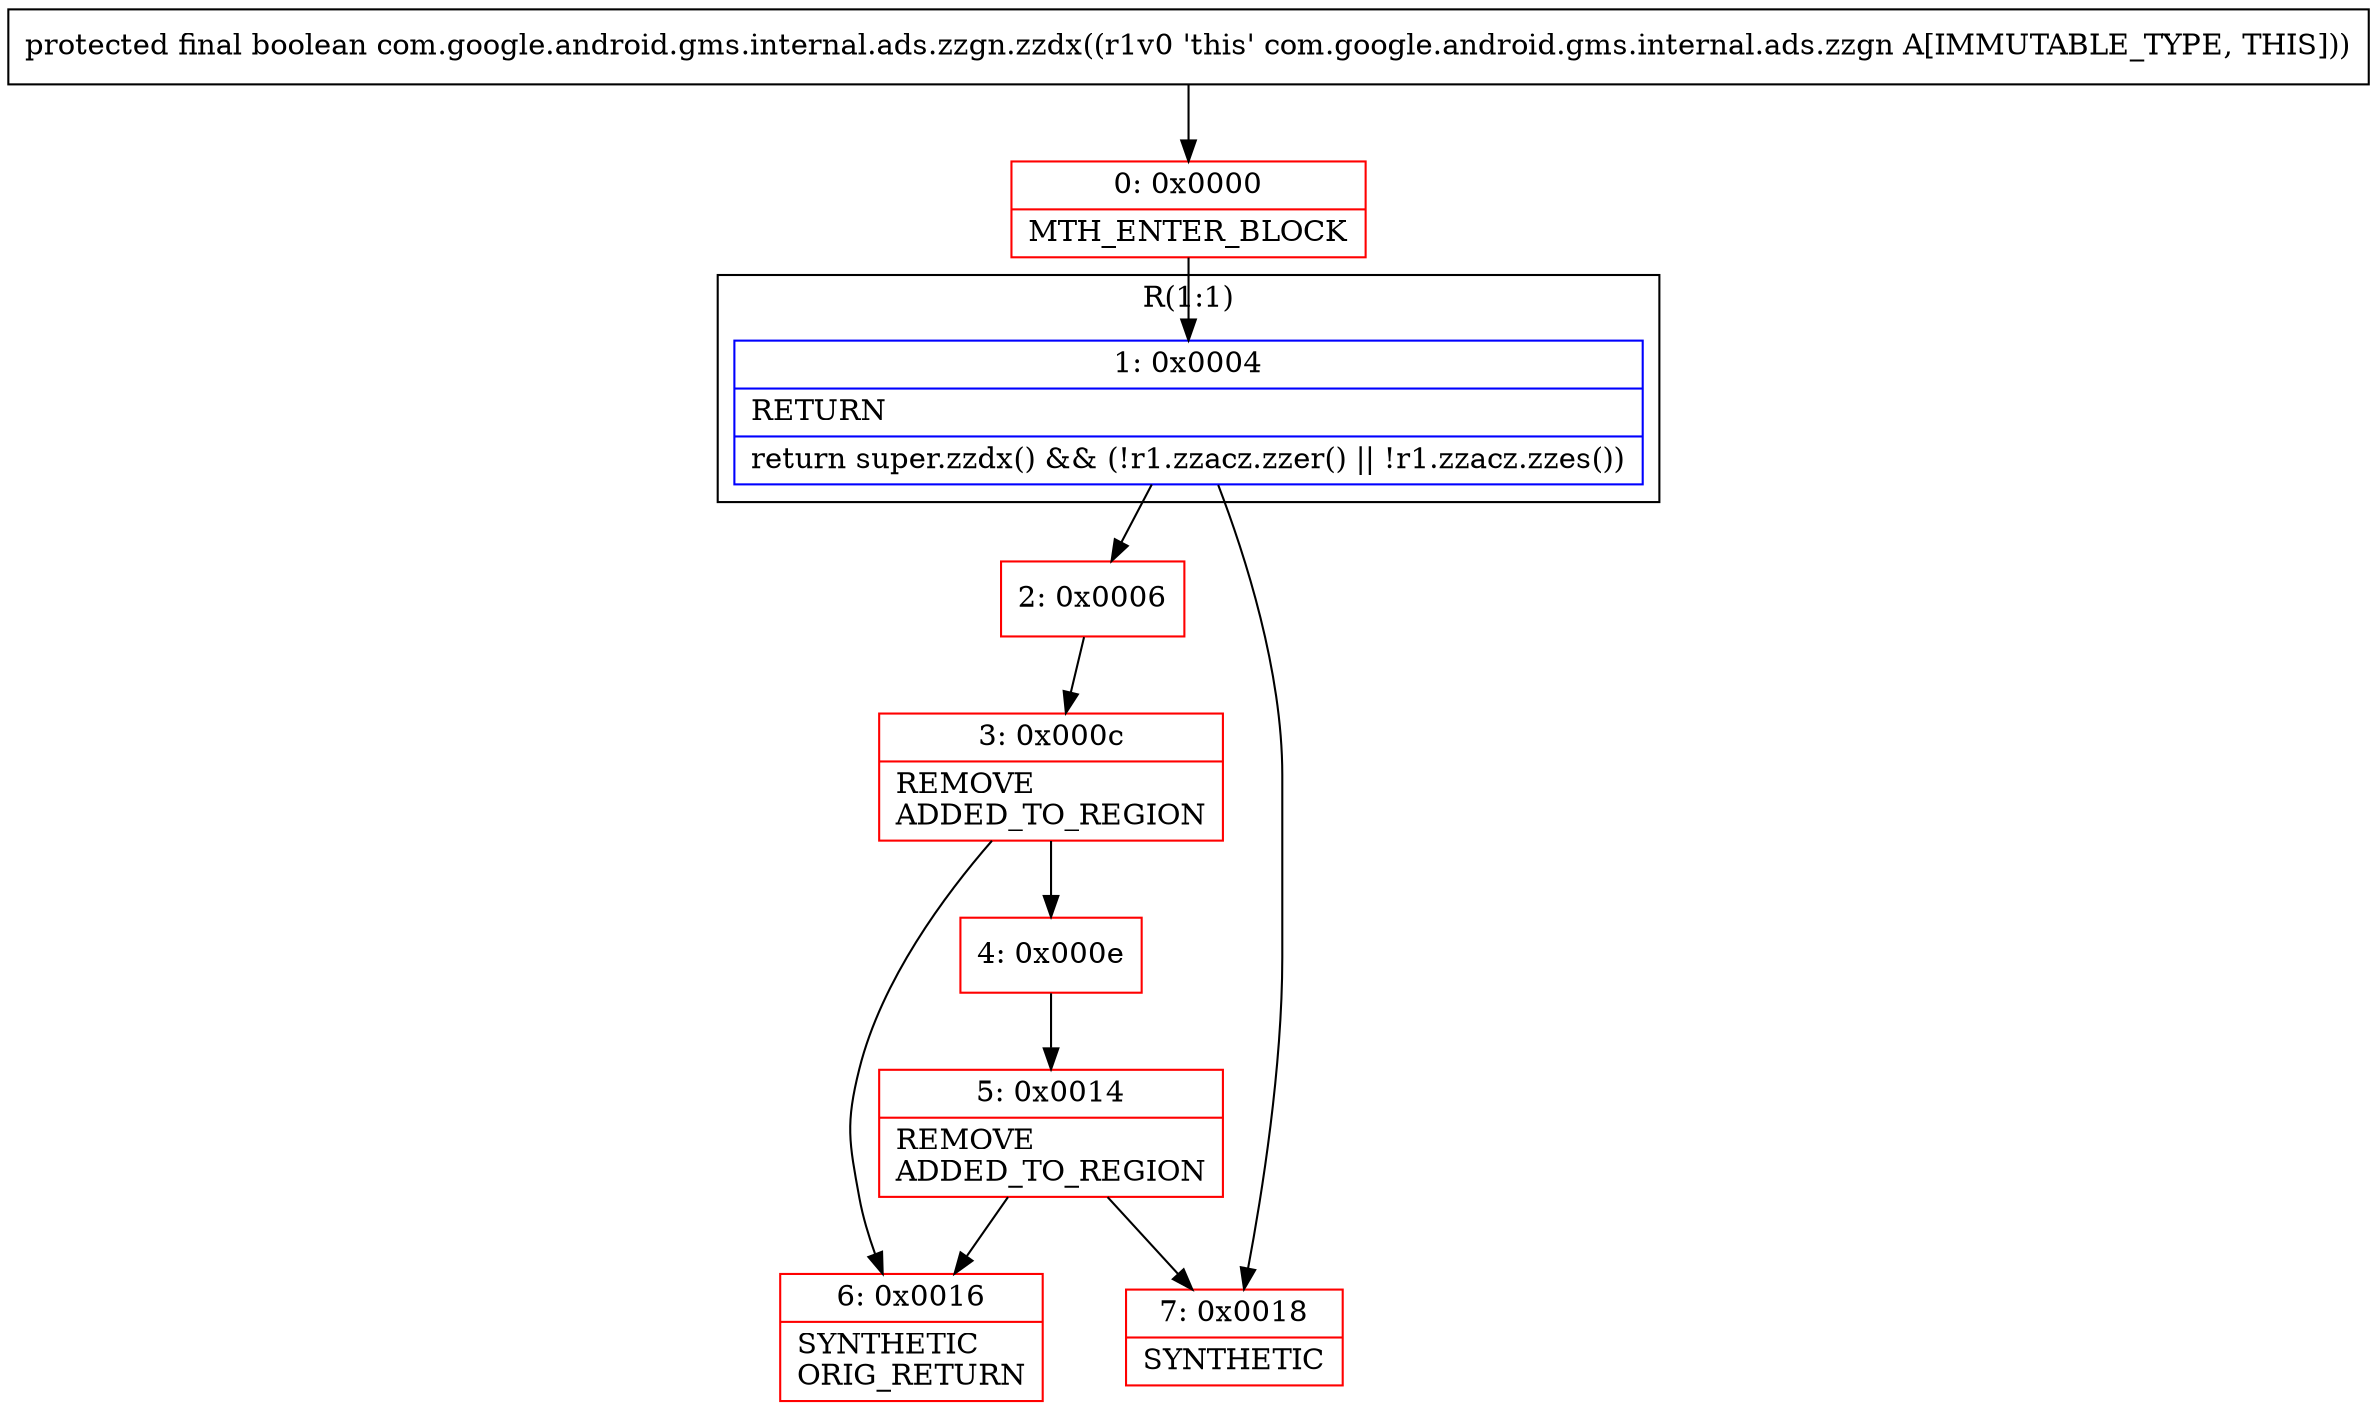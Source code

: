 digraph "CFG forcom.google.android.gms.internal.ads.zzgn.zzdx()Z" {
subgraph cluster_Region_1721574566 {
label = "R(1:1)";
node [shape=record,color=blue];
Node_1 [shape=record,label="{1\:\ 0x0004|RETURN\l|return super.zzdx() && (!r1.zzacz.zzer() \|\| !r1.zzacz.zzes())\l}"];
}
Node_0 [shape=record,color=red,label="{0\:\ 0x0000|MTH_ENTER_BLOCK\l}"];
Node_2 [shape=record,color=red,label="{2\:\ 0x0006}"];
Node_3 [shape=record,color=red,label="{3\:\ 0x000c|REMOVE\lADDED_TO_REGION\l}"];
Node_4 [shape=record,color=red,label="{4\:\ 0x000e}"];
Node_5 [shape=record,color=red,label="{5\:\ 0x0014|REMOVE\lADDED_TO_REGION\l}"];
Node_6 [shape=record,color=red,label="{6\:\ 0x0016|SYNTHETIC\lORIG_RETURN\l}"];
Node_7 [shape=record,color=red,label="{7\:\ 0x0018|SYNTHETIC\l}"];
MethodNode[shape=record,label="{protected final boolean com.google.android.gms.internal.ads.zzgn.zzdx((r1v0 'this' com.google.android.gms.internal.ads.zzgn A[IMMUTABLE_TYPE, THIS])) }"];
MethodNode -> Node_0;
Node_1 -> Node_2;
Node_1 -> Node_7;
Node_0 -> Node_1;
Node_2 -> Node_3;
Node_3 -> Node_4;
Node_3 -> Node_6;
Node_4 -> Node_5;
Node_5 -> Node_6;
Node_5 -> Node_7;
}

